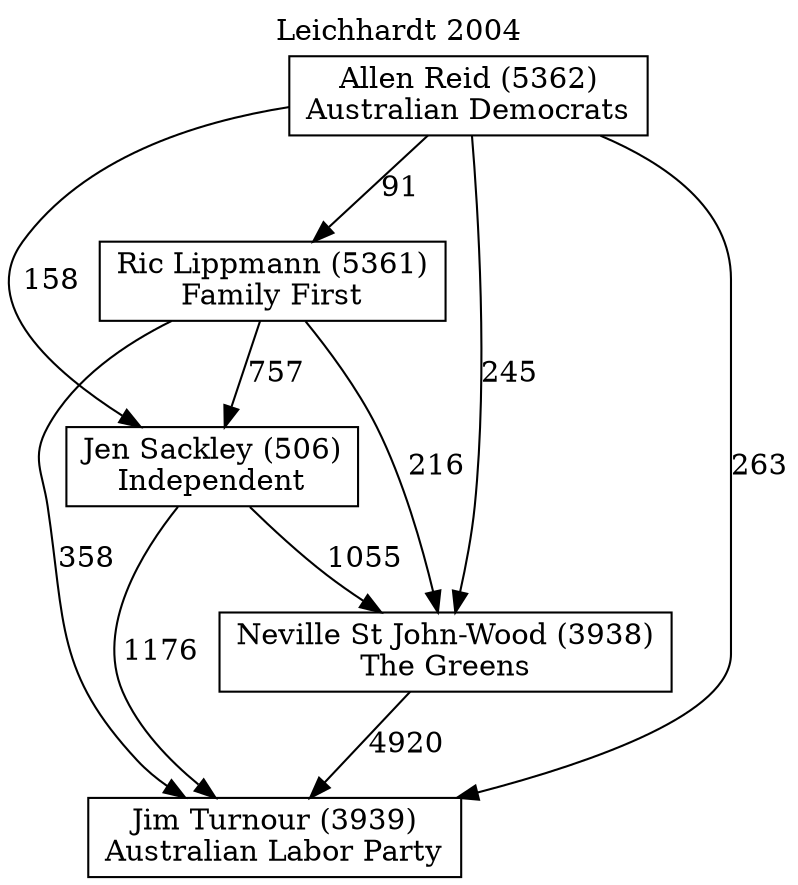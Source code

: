 // House preference flow
digraph "Jim Turnour (3939)_Leichhardt_2004" {
	graph [label="Leichhardt 2004" labelloc=t mclimit=10]
	node [shape=box]
	"Jim Turnour (3939)" [label="Jim Turnour (3939)
Australian Labor Party"]
	"Neville St John-Wood (3938)" [label="Neville St John-Wood (3938)
The Greens"]
	"Jen Sackley (506)" [label="Jen Sackley (506)
Independent"]
	"Ric Lippmann (5361)" [label="Ric Lippmann (5361)
Family First"]
	"Allen Reid (5362)" [label="Allen Reid (5362)
Australian Democrats"]
	"Neville St John-Wood (3938)" -> "Jim Turnour (3939)" [label=4920]
	"Jen Sackley (506)" -> "Neville St John-Wood (3938)" [label=1055]
	"Ric Lippmann (5361)" -> "Jen Sackley (506)" [label=757]
	"Allen Reid (5362)" -> "Ric Lippmann (5361)" [label=91]
	"Jen Sackley (506)" -> "Jim Turnour (3939)" [label=1176]
	"Ric Lippmann (5361)" -> "Jim Turnour (3939)" [label=358]
	"Allen Reid (5362)" -> "Jim Turnour (3939)" [label=263]
	"Allen Reid (5362)" -> "Jen Sackley (506)" [label=158]
	"Ric Lippmann (5361)" -> "Neville St John-Wood (3938)" [label=216]
	"Allen Reid (5362)" -> "Neville St John-Wood (3938)" [label=245]
}
